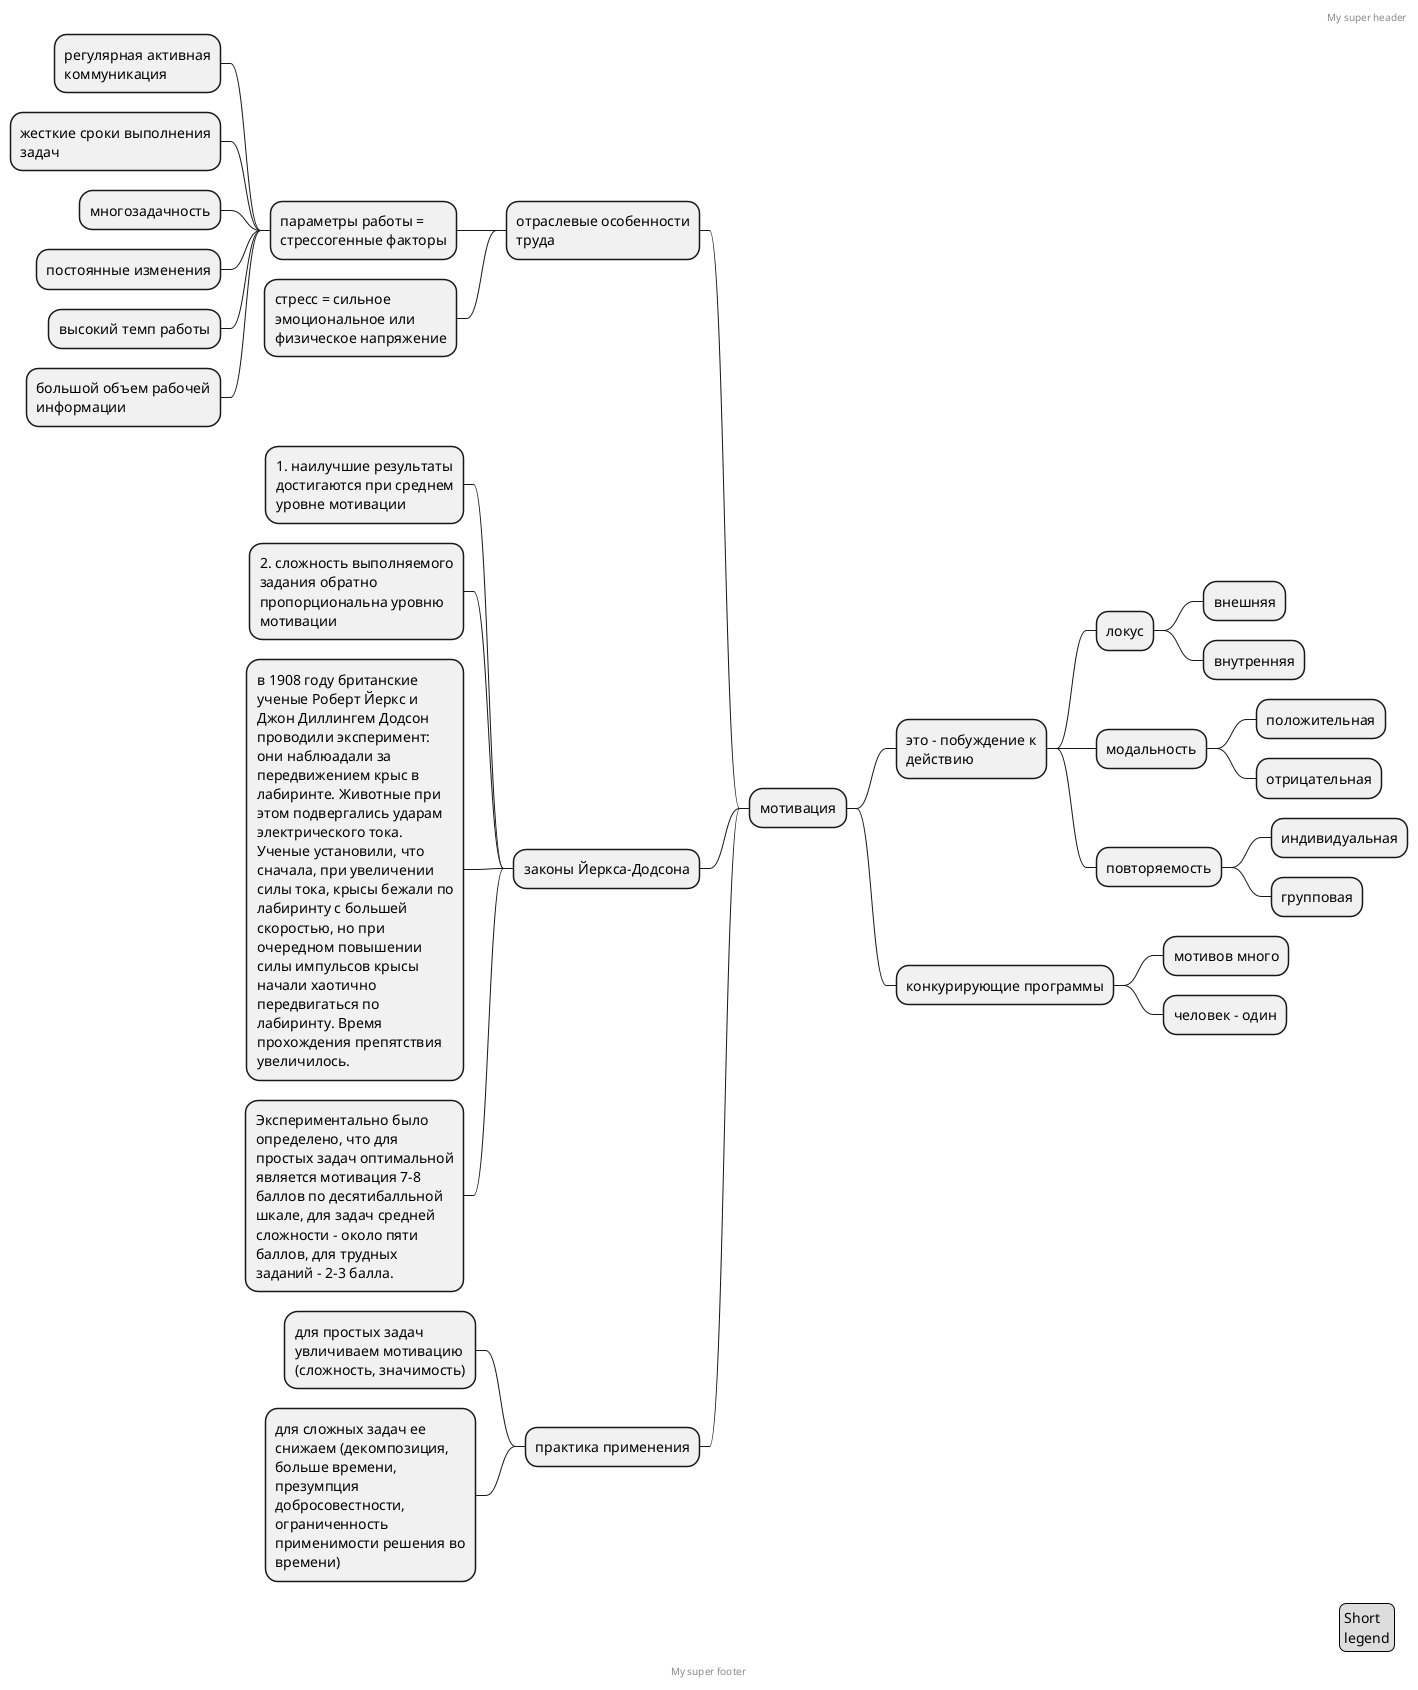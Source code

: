 @startmindmap
'https://plantuml.com/mindmap-diagram

skinparam wrapwidth 200

* мотивация
** это - побуждение к действию
*** локус
**** внешняя
**** внутренняя
*** модальность
**** положительная
**** отрицательная
*** повторяемость
**** индивидуальная
**** групповая
** конкурирующие программы
*** мотивов много
*** человек - один
left side

** отраслевые особенности труда
*** параметры работы = стрессогенные факторы
**** регулярная активная коммуникация
**** жесткие сроки выполнения задач
**** многозадачность
**** постоянные изменения
**** высокий темп работы
**** большой объем рабочей информации
*** стресс = сильное эмоциональное или физическое напряжение
** законы Йеркса-Додсона
*** 1. наилучшие результаты достигаются при среднем уровне мотивации
*** 2. сложность выполняемого задания обратно пропорциональна уровню мотивации
*** в 1908 году британские ученые Роберт Йеркс и Джон Диллингем Додсон проводили эксперимент: они наблюадали за передвижением крыс в лабиринте. Животные при этом подвергались ударам электрического тока. Ученые установили, что сначала, при увеличении силы тока, крысы бежали по лабиринту с большей скоростью, но при очередном повышении силы импульсов крысы начали хаотично передвигаться по лабиринту. Время прохождения препятствия увеличилось.
*** Экспериментально было определено, что для простых задач оптимальной является мотивация 7-8 баллов по десятибалльной шкале, для задач средней сложности – около пяти баллов, для трудных заданий – 2-3 балла.
** практика применения
*** для простых задач увличиваем мотивацию (сложность, значимость)
*** для сложных задач ее снижаем (декомпозиция, больше времени, презумпция добросовестности, ограниченность применимости решения во времени)

header
My super header
endheader

center footer My super footer

legend right
  Short
  legend
endlegend
@endmindmap
